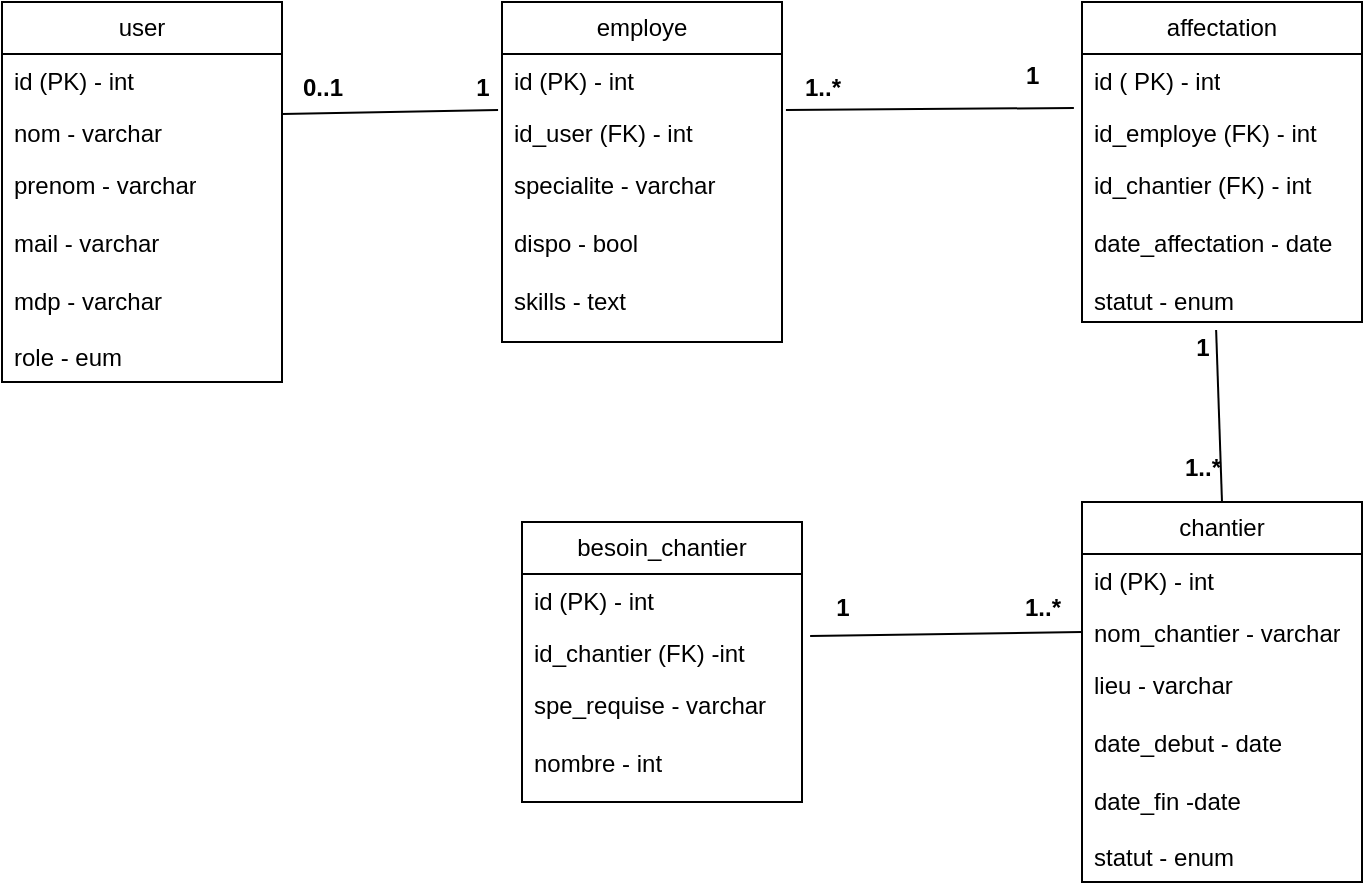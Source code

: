 <mxfile version="24.8.4">
  <diagram name="Page-1" id="67hxG9deUq-gx-8n67dP">
    <mxGraphModel dx="1434" dy="818" grid="1" gridSize="10" guides="1" tooltips="1" connect="1" arrows="1" fold="1" page="1" pageScale="1" pageWidth="827" pageHeight="1169" math="0" shadow="0">
      <root>
        <mxCell id="0" />
        <mxCell id="1" parent="0" />
        <mxCell id="vKXDITK3k6EpdQIRLyB1-1" value="user" style="swimlane;fontStyle=0;childLayout=stackLayout;horizontal=1;startSize=26;fillColor=none;horizontalStack=0;resizeParent=1;resizeParentMax=0;resizeLast=0;collapsible=1;marginBottom=0;whiteSpace=wrap;html=1;" vertex="1" parent="1">
          <mxGeometry x="100" y="70" width="140" height="190" as="geometry" />
        </mxCell>
        <mxCell id="vKXDITK3k6EpdQIRLyB1-2" value="id (PK) - int" style="text;strokeColor=none;fillColor=none;align=left;verticalAlign=top;spacingLeft=4;spacingRight=4;overflow=hidden;rotatable=0;points=[[0,0.5],[1,0.5]];portConstraint=eastwest;whiteSpace=wrap;html=1;" vertex="1" parent="vKXDITK3k6EpdQIRLyB1-1">
          <mxGeometry y="26" width="140" height="26" as="geometry" />
        </mxCell>
        <mxCell id="vKXDITK3k6EpdQIRLyB1-3" value="nom - varchar" style="text;strokeColor=none;fillColor=none;align=left;verticalAlign=top;spacingLeft=4;spacingRight=4;overflow=hidden;rotatable=0;points=[[0,0.5],[1,0.5]];portConstraint=eastwest;whiteSpace=wrap;html=1;" vertex="1" parent="vKXDITK3k6EpdQIRLyB1-1">
          <mxGeometry y="52" width="140" height="26" as="geometry" />
        </mxCell>
        <mxCell id="vKXDITK3k6EpdQIRLyB1-4" value="prenom - varchar&lt;div&gt;&lt;br&gt;&lt;/div&gt;&lt;div&gt;mail - varchar&amp;nbsp;&lt;/div&gt;&lt;div&gt;&lt;br&gt;&lt;/div&gt;&lt;div&gt;mdp - varchar&amp;nbsp;&lt;/div&gt;&lt;div&gt;&lt;br&gt;&lt;/div&gt;&lt;div&gt;role - eum&lt;/div&gt;" style="text;strokeColor=none;fillColor=none;align=left;verticalAlign=top;spacingLeft=4;spacingRight=4;overflow=hidden;rotatable=0;points=[[0,0.5],[1,0.5]];portConstraint=eastwest;whiteSpace=wrap;html=1;" vertex="1" parent="vKXDITK3k6EpdQIRLyB1-1">
          <mxGeometry y="78" width="140" height="112" as="geometry" />
        </mxCell>
        <mxCell id="vKXDITK3k6EpdQIRLyB1-5" value="employe" style="swimlane;fontStyle=0;childLayout=stackLayout;horizontal=1;startSize=26;fillColor=none;horizontalStack=0;resizeParent=1;resizeParentMax=0;resizeLast=0;collapsible=1;marginBottom=0;whiteSpace=wrap;html=1;" vertex="1" parent="1">
          <mxGeometry x="350" y="70" width="140" height="170" as="geometry" />
        </mxCell>
        <mxCell id="vKXDITK3k6EpdQIRLyB1-6" value="id (PK) - int&amp;nbsp;" style="text;strokeColor=none;fillColor=none;align=left;verticalAlign=top;spacingLeft=4;spacingRight=4;overflow=hidden;rotatable=0;points=[[0,0.5],[1,0.5]];portConstraint=eastwest;whiteSpace=wrap;html=1;" vertex="1" parent="vKXDITK3k6EpdQIRLyB1-5">
          <mxGeometry y="26" width="140" height="26" as="geometry" />
        </mxCell>
        <mxCell id="vKXDITK3k6EpdQIRLyB1-7" value="id_user (FK) - int&amp;nbsp;" style="text;strokeColor=none;fillColor=none;align=left;verticalAlign=top;spacingLeft=4;spacingRight=4;overflow=hidden;rotatable=0;points=[[0,0.5],[1,0.5]];portConstraint=eastwest;whiteSpace=wrap;html=1;" vertex="1" parent="vKXDITK3k6EpdQIRLyB1-5">
          <mxGeometry y="52" width="140" height="26" as="geometry" />
        </mxCell>
        <mxCell id="vKXDITK3k6EpdQIRLyB1-8" value="specialite - varchar&lt;div&gt;&lt;br&gt;&lt;/div&gt;&lt;div&gt;dispo - bool&amp;nbsp;&lt;/div&gt;&lt;div&gt;&lt;br&gt;&lt;/div&gt;&lt;div&gt;skills - text&lt;/div&gt;" style="text;strokeColor=none;fillColor=none;align=left;verticalAlign=top;spacingLeft=4;spacingRight=4;overflow=hidden;rotatable=0;points=[[0,0.5],[1,0.5]];portConstraint=eastwest;whiteSpace=wrap;html=1;" vertex="1" parent="vKXDITK3k6EpdQIRLyB1-5">
          <mxGeometry y="78" width="140" height="92" as="geometry" />
        </mxCell>
        <mxCell id="vKXDITK3k6EpdQIRLyB1-9" value="chantier" style="swimlane;fontStyle=0;childLayout=stackLayout;horizontal=1;startSize=26;fillColor=none;horizontalStack=0;resizeParent=1;resizeParentMax=0;resizeLast=0;collapsible=1;marginBottom=0;whiteSpace=wrap;html=1;" vertex="1" parent="1">
          <mxGeometry x="640" y="320" width="140" height="190" as="geometry" />
        </mxCell>
        <mxCell id="vKXDITK3k6EpdQIRLyB1-10" value="id (PK) - int" style="text;strokeColor=none;fillColor=none;align=left;verticalAlign=top;spacingLeft=4;spacingRight=4;overflow=hidden;rotatable=0;points=[[0,0.5],[1,0.5]];portConstraint=eastwest;whiteSpace=wrap;html=1;" vertex="1" parent="vKXDITK3k6EpdQIRLyB1-9">
          <mxGeometry y="26" width="140" height="26" as="geometry" />
        </mxCell>
        <mxCell id="vKXDITK3k6EpdQIRLyB1-11" value="nom_chantier - varchar" style="text;strokeColor=none;fillColor=none;align=left;verticalAlign=top;spacingLeft=4;spacingRight=4;overflow=hidden;rotatable=0;points=[[0,0.5],[1,0.5]];portConstraint=eastwest;whiteSpace=wrap;html=1;" vertex="1" parent="vKXDITK3k6EpdQIRLyB1-9">
          <mxGeometry y="52" width="140" height="26" as="geometry" />
        </mxCell>
        <mxCell id="vKXDITK3k6EpdQIRLyB1-12" value="lieu - varchar&lt;div&gt;&lt;br&gt;&lt;/div&gt;&lt;div&gt;date_debut - date&lt;/div&gt;&lt;div&gt;&lt;br&gt;&lt;/div&gt;&lt;div&gt;date_fin -date&lt;/div&gt;&lt;div&gt;&lt;br&gt;&lt;/div&gt;&lt;div&gt;statut - enum&lt;/div&gt;" style="text;strokeColor=none;fillColor=none;align=left;verticalAlign=top;spacingLeft=4;spacingRight=4;overflow=hidden;rotatable=0;points=[[0,0.5],[1,0.5]];portConstraint=eastwest;whiteSpace=wrap;html=1;" vertex="1" parent="vKXDITK3k6EpdQIRLyB1-9">
          <mxGeometry y="78" width="140" height="112" as="geometry" />
        </mxCell>
        <mxCell id="vKXDITK3k6EpdQIRLyB1-13" value="affectation" style="swimlane;fontStyle=0;childLayout=stackLayout;horizontal=1;startSize=26;fillColor=none;horizontalStack=0;resizeParent=1;resizeParentMax=0;resizeLast=0;collapsible=1;marginBottom=0;whiteSpace=wrap;html=1;" vertex="1" parent="1">
          <mxGeometry x="640" y="70" width="140" height="160" as="geometry" />
        </mxCell>
        <mxCell id="vKXDITK3k6EpdQIRLyB1-14" value="id ( PK) - int" style="text;strokeColor=none;fillColor=none;align=left;verticalAlign=top;spacingLeft=4;spacingRight=4;overflow=hidden;rotatable=0;points=[[0,0.5],[1,0.5]];portConstraint=eastwest;whiteSpace=wrap;html=1;" vertex="1" parent="vKXDITK3k6EpdQIRLyB1-13">
          <mxGeometry y="26" width="140" height="26" as="geometry" />
        </mxCell>
        <mxCell id="vKXDITK3k6EpdQIRLyB1-15" value="id_employe (FK) - int&amp;nbsp;" style="text;strokeColor=none;fillColor=none;align=left;verticalAlign=top;spacingLeft=4;spacingRight=4;overflow=hidden;rotatable=0;points=[[0,0.5],[1,0.5]];portConstraint=eastwest;whiteSpace=wrap;html=1;" vertex="1" parent="vKXDITK3k6EpdQIRLyB1-13">
          <mxGeometry y="52" width="140" height="26" as="geometry" />
        </mxCell>
        <mxCell id="vKXDITK3k6EpdQIRLyB1-16" value="id_chantier (FK) - int&amp;nbsp;&lt;div&gt;&lt;br&gt;&lt;/div&gt;&lt;div&gt;date_affectation - date&lt;/div&gt;&lt;div&gt;&lt;br&gt;&lt;/div&gt;&lt;div&gt;statut - enum&lt;/div&gt;" style="text;strokeColor=none;fillColor=none;align=left;verticalAlign=top;spacingLeft=4;spacingRight=4;overflow=hidden;rotatable=0;points=[[0,0.5],[1,0.5]];portConstraint=eastwest;whiteSpace=wrap;html=1;" vertex="1" parent="vKXDITK3k6EpdQIRLyB1-13">
          <mxGeometry y="78" width="140" height="82" as="geometry" />
        </mxCell>
        <mxCell id="vKXDITK3k6EpdQIRLyB1-17" value="besoin_chantier" style="swimlane;fontStyle=0;childLayout=stackLayout;horizontal=1;startSize=26;fillColor=none;horizontalStack=0;resizeParent=1;resizeParentMax=0;resizeLast=0;collapsible=1;marginBottom=0;whiteSpace=wrap;html=1;" vertex="1" parent="1">
          <mxGeometry x="360" y="330" width="140" height="140" as="geometry" />
        </mxCell>
        <mxCell id="vKXDITK3k6EpdQIRLyB1-18" value="id (PK) - int" style="text;strokeColor=none;fillColor=none;align=left;verticalAlign=top;spacingLeft=4;spacingRight=4;overflow=hidden;rotatable=0;points=[[0,0.5],[1,0.5]];portConstraint=eastwest;whiteSpace=wrap;html=1;" vertex="1" parent="vKXDITK3k6EpdQIRLyB1-17">
          <mxGeometry y="26" width="140" height="26" as="geometry" />
        </mxCell>
        <mxCell id="vKXDITK3k6EpdQIRLyB1-19" value="id_chantier (FK) -int&amp;nbsp;" style="text;strokeColor=none;fillColor=none;align=left;verticalAlign=top;spacingLeft=4;spacingRight=4;overflow=hidden;rotatable=0;points=[[0,0.5],[1,0.5]];portConstraint=eastwest;whiteSpace=wrap;html=1;" vertex="1" parent="vKXDITK3k6EpdQIRLyB1-17">
          <mxGeometry y="52" width="140" height="26" as="geometry" />
        </mxCell>
        <mxCell id="vKXDITK3k6EpdQIRLyB1-20" value="spe_requise - varchar&lt;div&gt;&lt;br&gt;&lt;/div&gt;&lt;div&gt;nombre - int&lt;/div&gt;" style="text;strokeColor=none;fillColor=none;align=left;verticalAlign=top;spacingLeft=4;spacingRight=4;overflow=hidden;rotatable=0;points=[[0,0.5],[1,0.5]];portConstraint=eastwest;whiteSpace=wrap;html=1;" vertex="1" parent="vKXDITK3k6EpdQIRLyB1-17">
          <mxGeometry y="78" width="140" height="62" as="geometry" />
        </mxCell>
        <mxCell id="vKXDITK3k6EpdQIRLyB1-21" value="" style="endArrow=none;html=1;rounded=0;exitX=1;exitY=0.154;exitDx=0;exitDy=0;exitPerimeter=0;entryX=-0.014;entryY=0.077;entryDx=0;entryDy=0;entryPerimeter=0;" edge="1" parent="1" source="vKXDITK3k6EpdQIRLyB1-3" target="vKXDITK3k6EpdQIRLyB1-7">
          <mxGeometry relative="1" as="geometry">
            <mxPoint x="330" y="420" as="sourcePoint" />
            <mxPoint x="490" y="420" as="targetPoint" />
          </mxGeometry>
        </mxCell>
        <mxCell id="vKXDITK3k6EpdQIRLyB1-22" value="0..1" style="text;align=center;fontStyle=1;verticalAlign=middle;spacingLeft=3;spacingRight=3;strokeColor=none;rotatable=0;points=[[0,0.5],[1,0.5]];portConstraint=eastwest;html=1;" vertex="1" parent="1">
          <mxGeometry x="220" y="100" width="80" height="26" as="geometry" />
        </mxCell>
        <mxCell id="vKXDITK3k6EpdQIRLyB1-23" value="1" style="text;align=center;fontStyle=1;verticalAlign=middle;spacingLeft=3;spacingRight=3;strokeColor=none;rotatable=0;points=[[0,0.5],[1,0.5]];portConstraint=eastwest;html=1;" vertex="1" parent="1">
          <mxGeometry x="300" y="100" width="80" height="26" as="geometry" />
        </mxCell>
        <mxCell id="vKXDITK3k6EpdQIRLyB1-24" value="" style="endArrow=none;html=1;rounded=0;exitX=1.014;exitY=0.077;exitDx=0;exitDy=0;exitPerimeter=0;entryX=-0.029;entryY=0.038;entryDx=0;entryDy=0;entryPerimeter=0;" edge="1" parent="1" source="vKXDITK3k6EpdQIRLyB1-7" target="vKXDITK3k6EpdQIRLyB1-15">
          <mxGeometry relative="1" as="geometry">
            <mxPoint x="330" y="420" as="sourcePoint" />
            <mxPoint x="490" y="420" as="targetPoint" />
          </mxGeometry>
        </mxCell>
        <mxCell id="vKXDITK3k6EpdQIRLyB1-25" value="1..*" style="text;align=center;fontStyle=1;verticalAlign=middle;spacingLeft=3;spacingRight=3;strokeColor=none;rotatable=0;points=[[0,0.5],[1,0.5]];portConstraint=eastwest;html=1;" vertex="1" parent="1">
          <mxGeometry x="470" y="100" width="80" height="26" as="geometry" />
        </mxCell>
        <mxCell id="vKXDITK3k6EpdQIRLyB1-26" value="&lt;div style=&quot;text-align: center;&quot;&gt;&lt;span style=&quot;background-color: initial; text-wrap-mode: nowrap;&quot;&gt;&lt;b&gt;1&lt;/b&gt;&lt;/span&gt;&lt;/div&gt;&lt;div style=&quot;text-align: center;&quot;&gt;&lt;span style=&quot;background-color: initial; text-wrap-mode: nowrap;&quot;&gt;&lt;b&gt;&lt;br&gt;&lt;/b&gt;&lt;/span&gt;&lt;/div&gt;" style="text;whiteSpace=wrap;html=1;" vertex="1" parent="1">
          <mxGeometry x="610" y="93" width="50" height="40" as="geometry" />
        </mxCell>
        <mxCell id="vKXDITK3k6EpdQIRLyB1-27" value="" style="endArrow=none;html=1;rounded=0;exitX=0.479;exitY=1.049;exitDx=0;exitDy=0;exitPerimeter=0;entryX=0.5;entryY=0;entryDx=0;entryDy=0;" edge="1" parent="1" source="vKXDITK3k6EpdQIRLyB1-16" target="vKXDITK3k6EpdQIRLyB1-9">
          <mxGeometry relative="1" as="geometry">
            <mxPoint x="330" y="320" as="sourcePoint" />
            <mxPoint x="490" y="320" as="targetPoint" />
          </mxGeometry>
        </mxCell>
        <mxCell id="vKXDITK3k6EpdQIRLyB1-28" value="1" style="text;align=center;fontStyle=1;verticalAlign=middle;spacingLeft=3;spacingRight=3;strokeColor=none;rotatable=0;points=[[0,0.5],[1,0.5]];portConstraint=eastwest;html=1;" vertex="1" parent="1">
          <mxGeometry x="660" y="230" width="80" height="26" as="geometry" />
        </mxCell>
        <mxCell id="vKXDITK3k6EpdQIRLyB1-29" value="1..*" style="text;align=center;fontStyle=1;verticalAlign=middle;spacingLeft=3;spacingRight=3;strokeColor=none;rotatable=0;points=[[0,0.5],[1,0.5]];portConstraint=eastwest;html=1;" vertex="1" parent="1">
          <mxGeometry x="660" y="290" width="80" height="26" as="geometry" />
        </mxCell>
        <mxCell id="vKXDITK3k6EpdQIRLyB1-31" value="" style="endArrow=none;html=1;rounded=0;exitX=1.029;exitY=0.192;exitDx=0;exitDy=0;exitPerimeter=0;entryX=0;entryY=0.5;entryDx=0;entryDy=0;" edge="1" parent="1" source="vKXDITK3k6EpdQIRLyB1-19" target="vKXDITK3k6EpdQIRLyB1-11">
          <mxGeometry relative="1" as="geometry">
            <mxPoint x="717" y="244" as="sourcePoint" />
            <mxPoint x="720" y="330" as="targetPoint" />
          </mxGeometry>
        </mxCell>
        <mxCell id="vKXDITK3k6EpdQIRLyB1-32" value="1..*" style="text;align=center;fontStyle=1;verticalAlign=middle;spacingLeft=3;spacingRight=3;strokeColor=none;rotatable=0;points=[[0,0.5],[1,0.5]];portConstraint=eastwest;html=1;" vertex="1" parent="1">
          <mxGeometry x="580" y="360" width="80" height="26" as="geometry" />
        </mxCell>
        <mxCell id="vKXDITK3k6EpdQIRLyB1-33" value="1" style="text;align=center;fontStyle=1;verticalAlign=middle;spacingLeft=3;spacingRight=3;strokeColor=none;rotatable=0;points=[[0,0.5],[1,0.5]];portConstraint=eastwest;html=1;" vertex="1" parent="1">
          <mxGeometry x="480" y="360" width="80" height="26" as="geometry" />
        </mxCell>
      </root>
    </mxGraphModel>
  </diagram>
</mxfile>
